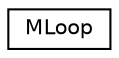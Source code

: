 digraph G
{
  edge [fontname="Helvetica",fontsize="10",labelfontname="Helvetica",labelfontsize="10"];
  node [fontname="Helvetica",fontsize="10",shape=record];
  rankdir=LR;
  Node1 [label="MLoop",height=0.2,width=0.4,color="black", fillcolor="white", style="filled",URL="$d7/d72/structMLoop.html"];
}
